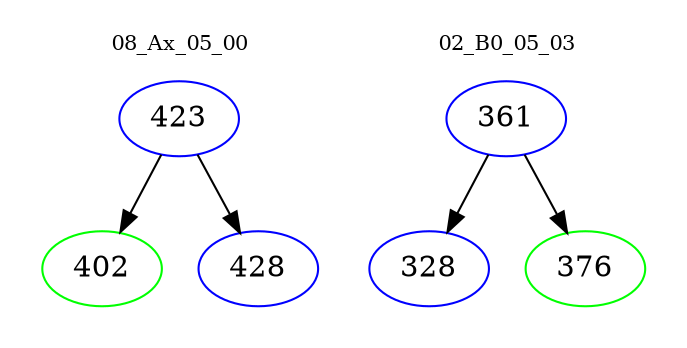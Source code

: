 digraph{
subgraph cluster_0 {
color = white
label = "08_Ax_05_00";
fontsize=10;
T0_423 [label="423", color="blue"]
T0_423 -> T0_402 [color="black"]
T0_402 [label="402", color="green"]
T0_423 -> T0_428 [color="black"]
T0_428 [label="428", color="blue"]
}
subgraph cluster_1 {
color = white
label = "02_B0_05_03";
fontsize=10;
T1_361 [label="361", color="blue"]
T1_361 -> T1_328 [color="black"]
T1_328 [label="328", color="blue"]
T1_361 -> T1_376 [color="black"]
T1_376 [label="376", color="green"]
}
}
